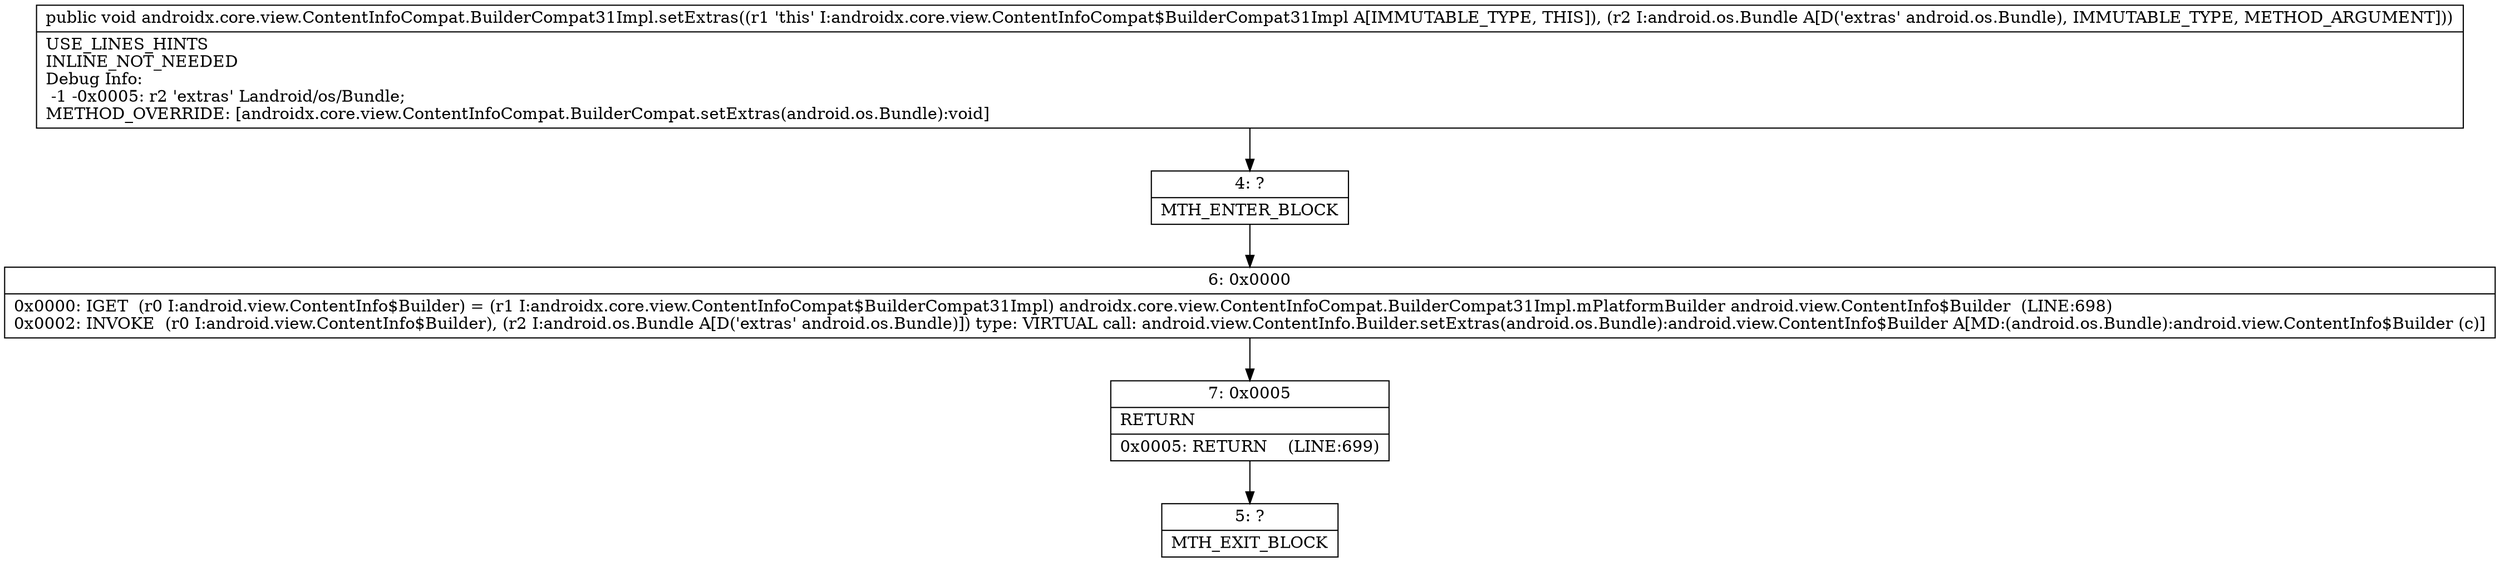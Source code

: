 digraph "CFG forandroidx.core.view.ContentInfoCompat.BuilderCompat31Impl.setExtras(Landroid\/os\/Bundle;)V" {
Node_4 [shape=record,label="{4\:\ ?|MTH_ENTER_BLOCK\l}"];
Node_6 [shape=record,label="{6\:\ 0x0000|0x0000: IGET  (r0 I:android.view.ContentInfo$Builder) = (r1 I:androidx.core.view.ContentInfoCompat$BuilderCompat31Impl) androidx.core.view.ContentInfoCompat.BuilderCompat31Impl.mPlatformBuilder android.view.ContentInfo$Builder  (LINE:698)\l0x0002: INVOKE  (r0 I:android.view.ContentInfo$Builder), (r2 I:android.os.Bundle A[D('extras' android.os.Bundle)]) type: VIRTUAL call: android.view.ContentInfo.Builder.setExtras(android.os.Bundle):android.view.ContentInfo$Builder A[MD:(android.os.Bundle):android.view.ContentInfo$Builder (c)]\l}"];
Node_7 [shape=record,label="{7\:\ 0x0005|RETURN\l|0x0005: RETURN    (LINE:699)\l}"];
Node_5 [shape=record,label="{5\:\ ?|MTH_EXIT_BLOCK\l}"];
MethodNode[shape=record,label="{public void androidx.core.view.ContentInfoCompat.BuilderCompat31Impl.setExtras((r1 'this' I:androidx.core.view.ContentInfoCompat$BuilderCompat31Impl A[IMMUTABLE_TYPE, THIS]), (r2 I:android.os.Bundle A[D('extras' android.os.Bundle), IMMUTABLE_TYPE, METHOD_ARGUMENT]))  | USE_LINES_HINTS\lINLINE_NOT_NEEDED\lDebug Info:\l  \-1 \-0x0005: r2 'extras' Landroid\/os\/Bundle;\lMETHOD_OVERRIDE: [androidx.core.view.ContentInfoCompat.BuilderCompat.setExtras(android.os.Bundle):void]\l}"];
MethodNode -> Node_4;Node_4 -> Node_6;
Node_6 -> Node_7;
Node_7 -> Node_5;
}

